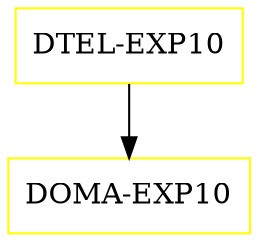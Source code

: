 digraph G {
  "DTEL-EXP10" [shape=box,color=yellow];
  "DOMA-EXP10" [shape=box,color=yellow,URL="./DOMA_EXP10.html"];
  "DTEL-EXP10" -> "DOMA-EXP10";
}
